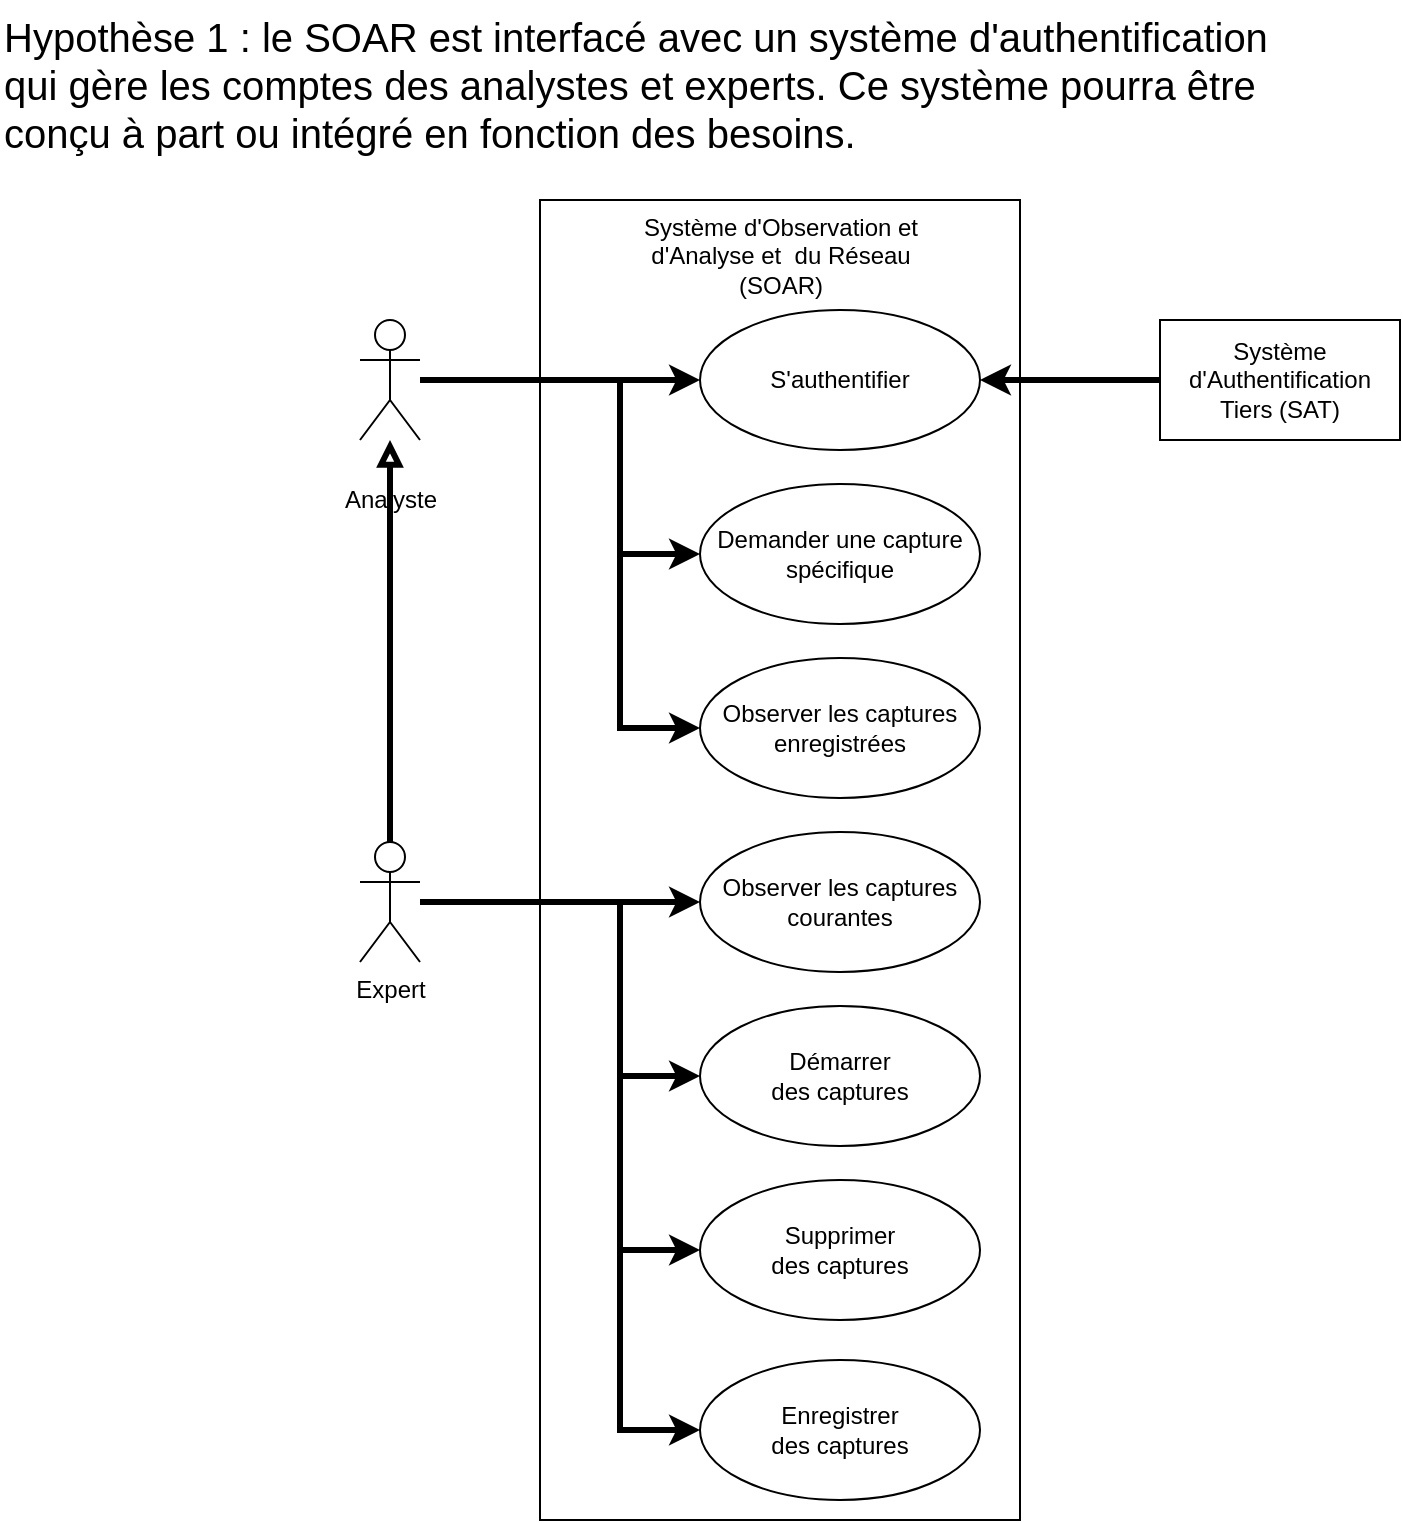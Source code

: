 <mxfile version="21.5.0" type="device" pages="2">
  <diagram id="DIqVZYVPKxm5ljpdpIak" name="Cas d&#39;utilisation">
    <mxGraphModel dx="1433" dy="751" grid="1" gridSize="10" guides="1" tooltips="1" connect="1" arrows="1" fold="1" page="1" pageScale="1" pageWidth="827" pageHeight="1169" math="0" shadow="0">
      <root>
        <mxCell id="0" />
        <mxCell id="1" parent="0" />
        <mxCell id="JOEnJOUyb9SJxBhTRt3t-5" value="Système d&#39;Observation et&lt;br&gt;d&#39;Analyse et&amp;nbsp; du Réseau&lt;br&gt;(SOAR)" style="html=1;verticalAlign=top;" parent="1" vertex="1">
          <mxGeometry x="280" y="220" width="240" height="660" as="geometry" />
        </mxCell>
        <mxCell id="JOEnJOUyb9SJxBhTRt3t-7" style="edgeStyle=orthogonalEdgeStyle;rounded=0;orthogonalLoop=1;jettySize=auto;html=1;endArrow=classic;endFill=1;strokeWidth=3;" parent="1" source="JOEnJOUyb9SJxBhTRt3t-1" target="JOEnJOUyb9SJxBhTRt3t-6" edge="1">
          <mxGeometry relative="1" as="geometry" />
        </mxCell>
        <mxCell id="JOEnJOUyb9SJxBhTRt3t-28" style="edgeStyle=orthogonalEdgeStyle;rounded=0;orthogonalLoop=1;jettySize=auto;html=1;endArrow=classic;endFill=1;strokeWidth=3;" parent="1" source="JOEnJOUyb9SJxBhTRt3t-1" target="JOEnJOUyb9SJxBhTRt3t-27" edge="1">
          <mxGeometry relative="1" as="geometry">
            <Array as="points">
              <mxPoint x="320" y="310" />
              <mxPoint x="320" y="397" />
            </Array>
          </mxGeometry>
        </mxCell>
        <mxCell id="JOEnJOUyb9SJxBhTRt3t-29" style="edgeStyle=orthogonalEdgeStyle;rounded=0;orthogonalLoop=1;jettySize=auto;html=1;endArrow=classic;endFill=1;strokeWidth=3;" parent="1" source="JOEnJOUyb9SJxBhTRt3t-1" target="JOEnJOUyb9SJxBhTRt3t-26" edge="1">
          <mxGeometry relative="1" as="geometry">
            <Array as="points">
              <mxPoint x="320" y="310" />
              <mxPoint x="320" y="484" />
            </Array>
          </mxGeometry>
        </mxCell>
        <mxCell id="JOEnJOUyb9SJxBhTRt3t-1" value="Analyste" style="shape=umlActor;verticalLabelPosition=bottom;verticalAlign=middle;html=1;" parent="1" vertex="1">
          <mxGeometry x="190" y="280" width="30" height="60" as="geometry" />
        </mxCell>
        <mxCell id="JOEnJOUyb9SJxBhTRt3t-3" style="edgeStyle=orthogonalEdgeStyle;rounded=0;orthogonalLoop=1;jettySize=auto;html=1;endArrow=block;endFill=0;strokeWidth=3;" parent="1" source="JOEnJOUyb9SJxBhTRt3t-2" target="JOEnJOUyb9SJxBhTRt3t-1" edge="1">
          <mxGeometry relative="1" as="geometry" />
        </mxCell>
        <mxCell id="JOEnJOUyb9SJxBhTRt3t-30" style="edgeStyle=orthogonalEdgeStyle;rounded=0;orthogonalLoop=1;jettySize=auto;html=1;endArrow=classic;endFill=1;strokeWidth=3;" parent="1" source="JOEnJOUyb9SJxBhTRt3t-2" target="JOEnJOUyb9SJxBhTRt3t-9" edge="1">
          <mxGeometry relative="1" as="geometry">
            <Array as="points">
              <mxPoint x="280" y="571" />
              <mxPoint x="280" y="571" />
            </Array>
          </mxGeometry>
        </mxCell>
        <mxCell id="JOEnJOUyb9SJxBhTRt3t-31" style="edgeStyle=orthogonalEdgeStyle;rounded=0;orthogonalLoop=1;jettySize=auto;html=1;endArrow=classic;endFill=1;strokeWidth=3;" parent="1" source="JOEnJOUyb9SJxBhTRt3t-2" target="JOEnJOUyb9SJxBhTRt3t-10" edge="1">
          <mxGeometry relative="1" as="geometry">
            <Array as="points">
              <mxPoint x="320" y="571" />
              <mxPoint x="320" y="658" />
            </Array>
          </mxGeometry>
        </mxCell>
        <mxCell id="JOEnJOUyb9SJxBhTRt3t-32" style="edgeStyle=orthogonalEdgeStyle;rounded=0;orthogonalLoop=1;jettySize=auto;html=1;endArrow=classic;endFill=1;strokeWidth=3;" parent="1" source="JOEnJOUyb9SJxBhTRt3t-2" target="JOEnJOUyb9SJxBhTRt3t-11" edge="1">
          <mxGeometry relative="1" as="geometry">
            <Array as="points">
              <mxPoint x="320" y="571" />
              <mxPoint x="320" y="745" />
            </Array>
          </mxGeometry>
        </mxCell>
        <mxCell id="JOEnJOUyb9SJxBhTRt3t-2" value="Expert" style="shape=umlActor;verticalLabelPosition=bottom;verticalAlign=top;html=1;" parent="1" vertex="1">
          <mxGeometry x="190" y="541" width="30" height="60" as="geometry" />
        </mxCell>
        <mxCell id="JOEnJOUyb9SJxBhTRt3t-6" value="S&#39;authentifier" style="ellipse;whiteSpace=wrap;html=1;" parent="1" vertex="1">
          <mxGeometry x="360" y="275" width="140" height="70" as="geometry" />
        </mxCell>
        <mxCell id="JOEnJOUyb9SJxBhTRt3t-9" value="Observer les captures&lt;br&gt;courantes" style="ellipse;whiteSpace=wrap;html=1;" parent="1" vertex="1">
          <mxGeometry x="360" y="536" width="140" height="70" as="geometry" />
        </mxCell>
        <mxCell id="JOEnJOUyb9SJxBhTRt3t-10" value="Démarrer&lt;br&gt;des captures" style="ellipse;whiteSpace=wrap;html=1;" parent="1" vertex="1">
          <mxGeometry x="360" y="623" width="140" height="70" as="geometry" />
        </mxCell>
        <mxCell id="JOEnJOUyb9SJxBhTRt3t-11" value="Supprimer&lt;br&gt;des captures" style="ellipse;whiteSpace=wrap;html=1;" parent="1" vertex="1">
          <mxGeometry x="360" y="710" width="140" height="70" as="geometry" />
        </mxCell>
        <mxCell id="JOEnJOUyb9SJxBhTRt3t-26" value="Observer les captures&lt;br&gt;enregistrées" style="ellipse;whiteSpace=wrap;html=1;" parent="1" vertex="1">
          <mxGeometry x="360" y="449" width="140" height="70" as="geometry" />
        </mxCell>
        <mxCell id="JOEnJOUyb9SJxBhTRt3t-27" value="Demander une capture&lt;br&gt;spécifique" style="ellipse;whiteSpace=wrap;html=1;" parent="1" vertex="1">
          <mxGeometry x="360" y="362" width="140" height="70" as="geometry" />
        </mxCell>
        <mxCell id="O3LRscZVwoZkh5BAsU8o-1" value="Enregistrer&lt;br&gt;des captures" style="ellipse;whiteSpace=wrap;html=1;" parent="1" vertex="1">
          <mxGeometry x="360" y="800" width="140" height="70" as="geometry" />
        </mxCell>
        <mxCell id="O3LRscZVwoZkh5BAsU8o-2" style="edgeStyle=orthogonalEdgeStyle;rounded=0;orthogonalLoop=1;jettySize=auto;html=1;endArrow=classic;endFill=1;strokeWidth=3;" parent="1" source="JOEnJOUyb9SJxBhTRt3t-2" target="O3LRscZVwoZkh5BAsU8o-1" edge="1">
          <mxGeometry relative="1" as="geometry">
            <Array as="points">
              <mxPoint x="320" y="571" />
              <mxPoint x="320" y="835" />
            </Array>
          </mxGeometry>
        </mxCell>
        <mxCell id="iGKAIolN2ZO826p3tywY-2" value="Hypothèse 1 : le SOAR est interfacé avec un système d&#39;authentification qui gère les comptes des analystes et experts. Ce système pourra être conçu à part ou intégré en fonction des besoins." style="text;html=1;strokeColor=none;fillColor=none;align=left;verticalAlign=top;whiteSpace=wrap;rounded=0;fontSize=20;" parent="1" vertex="1">
          <mxGeometry x="10" y="120" width="640" height="100" as="geometry" />
        </mxCell>
        <mxCell id="iGKAIolN2ZO826p3tywY-4" style="edgeStyle=orthogonalEdgeStyle;rounded=0;orthogonalLoop=1;jettySize=auto;html=1;fontSize=12;strokeWidth=3;" parent="1" source="iGKAIolN2ZO826p3tywY-3" target="JOEnJOUyb9SJxBhTRt3t-6" edge="1">
          <mxGeometry relative="1" as="geometry" />
        </mxCell>
        <mxCell id="iGKAIolN2ZO826p3tywY-3" value="Système d&#39;Authentification&lt;br&gt;Tiers (SAT)" style="rounded=0;whiteSpace=wrap;html=1;fontSize=12;align=center;" parent="1" vertex="1">
          <mxGeometry x="590" y="280" width="120" height="60" as="geometry" />
        </mxCell>
      </root>
    </mxGraphModel>
  </diagram>
  <diagram id="ZEnNyK5AEZnJP0tSi-L5" name="Activités">
    <mxGraphModel dx="1752" dy="1654" grid="1" gridSize="10" guides="1" tooltips="1" connect="1" arrows="1" fold="1" page="1" pageScale="1" pageWidth="827" pageHeight="1169" math="0" shadow="0">
      <root>
        <mxCell id="S9qCdcLRZVfNC3w6PutM-0" />
        <mxCell id="S9qCdcLRZVfNC3w6PutM-1" parent="S9qCdcLRZVfNC3w6PutM-0" />
        <mxCell id="2QbaHEwzH14cysp2B7wd-0" value="" style="rounded=0;whiteSpace=wrap;html=1;" parent="S9qCdcLRZVfNC3w6PutM-1" vertex="1">
          <mxGeometry x="320" y="-420" width="240" height="400" as="geometry" />
        </mxCell>
        <mxCell id="_U7OGRrR2ULJxom2kXA7-19" value="Activités du cas d&#39;utilisation &quot;S&#39;authentifier&quot;" style="shape=umlFrame;whiteSpace=wrap;html=1;width=270;height=30;boundedLbl=1;verticalAlign=middle;align=left;spacingLeft=5;" parent="S9qCdcLRZVfNC3w6PutM-1" vertex="1">
          <mxGeometry x="-200" y="-500" width="800" height="520" as="geometry" />
        </mxCell>
        <mxCell id="_U7OGRrR2ULJxom2kXA7-39" value="Activités du cas d&#39;utilisation &quot;Demander une capture spécifique&quot;" style="shape=umlFrame;whiteSpace=wrap;html=1;width=360;height=30;boundedLbl=1;verticalAlign=middle;align=left;spacingLeft=5;" parent="S9qCdcLRZVfNC3w6PutM-1" vertex="1">
          <mxGeometry x="40" y="160" width="560" height="400" as="geometry" />
        </mxCell>
        <mxCell id="nfGt8PAzte9HpJvGnNqL-7" value="" style="rounded=0;whiteSpace=wrap;html=1;" parent="S9qCdcLRZVfNC3w6PutM-1" vertex="1">
          <mxGeometry x="-160" y="-420" width="240" height="400" as="geometry" />
        </mxCell>
        <mxCell id="lRThjBFoWjCmWjWxzz1Y-3" value="" style="rounded=0;whiteSpace=wrap;html=1;" parent="S9qCdcLRZVfNC3w6PutM-1" vertex="1">
          <mxGeometry x="80" y="-420" width="240" height="400" as="geometry" />
        </mxCell>
        <mxCell id="nfGt8PAzte9HpJvGnNqL-6" value="Analyste" style="rounded=0;whiteSpace=wrap;html=1;" parent="S9qCdcLRZVfNC3w6PutM-1" vertex="1">
          <mxGeometry x="-160" y="-460" width="240" height="40" as="geometry" />
        </mxCell>
        <mxCell id="lRThjBFoWjCmWjWxzz1Y-6" value="SAOR" style="rounded=0;whiteSpace=wrap;html=1;" parent="S9qCdcLRZVfNC3w6PutM-1" vertex="1">
          <mxGeometry x="80" y="-460" width="240" height="40" as="geometry" />
        </mxCell>
        <mxCell id="_U7OGRrR2ULJxom2kXA7-0" style="edgeStyle=orthogonalEdgeStyle;rounded=0;orthogonalLoop=1;jettySize=auto;html=1;endArrow=classic;endFill=1;strokeWidth=3;" parent="S9qCdcLRZVfNC3w6PutM-1" source="nfGt8PAzte9HpJvGnNqL-0" target="lRThjBFoWjCmWjWxzz1Y-5" edge="1">
          <mxGeometry relative="1" as="geometry" />
        </mxCell>
        <mxCell id="_U7OGRrR2ULJxom2kXA7-5" style="edgeStyle=orthogonalEdgeStyle;rounded=0;orthogonalLoop=1;jettySize=auto;html=1;endArrow=classic;endFill=1;strokeWidth=3;" parent="S9qCdcLRZVfNC3w6PutM-1" source="_U7OGRrR2ULJxom2kXA7-3" target="nfGt8PAzte9HpJvGnNqL-0" edge="1">
          <mxGeometry relative="1" as="geometry" />
        </mxCell>
        <mxCell id="_U7OGRrR2ULJxom2kXA7-6" value="[entrées invalides]" style="edgeLabel;html=1;align=center;verticalAlign=middle;resizable=0;points=[];" parent="_U7OGRrR2ULJxom2kXA7-5" vertex="1" connectable="0">
          <mxGeometry x="0.227" y="-3" relative="1" as="geometry">
            <mxPoint x="44.31" y="-12" as="offset" />
          </mxGeometry>
        </mxCell>
        <mxCell id="_U7OGRrR2ULJxom2kXA7-9" style="edgeStyle=orthogonalEdgeStyle;rounded=0;orthogonalLoop=1;jettySize=auto;html=1;endArrow=classic;endFill=1;strokeWidth=3;" parent="S9qCdcLRZVfNC3w6PutM-1" source="lRThjBFoWjCmWjWxzz1Y-0" target="nfGt8PAzte9HpJvGnNqL-0" edge="1">
          <mxGeometry x="-160" y="-420" as="geometry" />
        </mxCell>
        <mxCell id="lRThjBFoWjCmWjWxzz1Y-0" value="" style="ellipse;fillColor=#000000;strokeColor=none;" parent="S9qCdcLRZVfNC3w6PutM-1" vertex="1">
          <mxGeometry x="-55" y="-380" width="30" height="30" as="geometry" />
        </mxCell>
        <mxCell id="nfGt8PAzte9HpJvGnNqL-0" value="Remplir le formulaire&lt;br&gt;d&#39;authentification" style="html=1;align=center;verticalAlign=top;rounded=1;absoluteArcSize=1;arcSize=10;dashed=0;" parent="S9qCdcLRZVfNC3w6PutM-1" vertex="1">
          <mxGeometry x="-110" y="-320" width="140" height="40" as="geometry" />
        </mxCell>
        <mxCell id="_U7OGRrR2ULJxom2kXA7-4" style="edgeStyle=orthogonalEdgeStyle;rounded=0;orthogonalLoop=1;jettySize=auto;html=1;endArrow=classic;endFill=1;strokeWidth=3;" parent="S9qCdcLRZVfNC3w6PutM-1" source="lRThjBFoWjCmWjWxzz1Y-5" target="_U7OGRrR2ULJxom2kXA7-3" edge="1">
          <mxGeometry x="80" y="-420" as="geometry" />
        </mxCell>
        <mxCell id="lRThjBFoWjCmWjWxzz1Y-5" value="Vérifier les entrées&lt;br&gt;utilisateur" style="html=1;align=center;verticalAlign=top;rounded=1;absoluteArcSize=1;arcSize=10;dashed=0;" parent="S9qCdcLRZVfNC3w6PutM-1" vertex="1">
          <mxGeometry x="130" y="-320" width="140" height="40" as="geometry" />
        </mxCell>
        <mxCell id="_U7OGRrR2ULJxom2kXA7-10" style="edgeStyle=orthogonalEdgeStyle;rounded=0;orthogonalLoop=1;jettySize=auto;html=1;endArrow=classic;endFill=1;strokeWidth=3;" parent="S9qCdcLRZVfNC3w6PutM-1" source="_U7OGRrR2ULJxom2kXA7-3" target="2QbaHEwzH14cysp2B7wd-3" edge="1">
          <mxGeometry x="80" y="-420" as="geometry">
            <mxPoint x="200.034" y="-190.0" as="targetPoint" />
          </mxGeometry>
        </mxCell>
        <mxCell id="2QbaHEwzH14cysp2B7wd-6" value="[entrées valides]&lt;br&gt;" style="edgeLabel;html=1;align=center;verticalAlign=middle;resizable=0;points=[];fontSize=12;" parent="_U7OGRrR2ULJxom2kXA7-10" vertex="1" connectable="0">
          <mxGeometry relative="1" as="geometry">
            <mxPoint x="-20" y="-17" as="offset" />
          </mxGeometry>
        </mxCell>
        <mxCell id="_U7OGRrR2ULJxom2kXA7-3" value="" style="rhombus;" parent="S9qCdcLRZVfNC3w6PutM-1" vertex="1">
          <mxGeometry x="185" y="-250" width="30" height="30" as="geometry" />
        </mxCell>
        <mxCell id="_U7OGRrR2ULJxom2kXA7-14" style="edgeStyle=orthogonalEdgeStyle;rounded=0;orthogonalLoop=1;jettySize=auto;html=1;endArrow=classic;endFill=1;strokeWidth=3;" parent="S9qCdcLRZVfNC3w6PutM-1" source="_U7OGRrR2ULJxom2kXA7-12" target="_U7OGRrR2ULJxom2kXA7-13" edge="1">
          <mxGeometry x="80" y="-404" as="geometry">
            <Array as="points">
              <mxPoint x="50" y="-134" />
              <mxPoint x="50" y="-134" />
            </Array>
          </mxGeometry>
        </mxCell>
        <mxCell id="_U7OGRrR2ULJxom2kXA7-12" value="Créer une session" style="html=1;align=center;verticalAlign=top;rounded=1;absoluteArcSize=1;arcSize=10;dashed=0;" parent="S9qCdcLRZVfNC3w6PutM-1" vertex="1">
          <mxGeometry x="130" y="-154" width="140" height="40" as="geometry" />
        </mxCell>
        <mxCell id="_U7OGRrR2ULJxom2kXA7-13" value="" style="ellipse;html=1;shape=endState;fillColor=#000000;strokeColor=#000000;" parent="S9qCdcLRZVfNC3w6PutM-1" vertex="1">
          <mxGeometry x="-55" y="-149" width="30" height="30" as="geometry" />
        </mxCell>
        <mxCell id="_U7OGRrR2ULJxom2kXA7-15" value="Créer" style="edgeStyle=orthogonalEdgeStyle;rounded=0;orthogonalLoop=1;jettySize=auto;html=1;endArrow=classic;endFill=1;strokeWidth=3;dashed=1;" parent="S9qCdcLRZVfNC3w6PutM-1" source="_U7OGRrR2ULJxom2kXA7-12" target="_U7OGRrR2ULJxom2kXA7-16" edge="1">
          <mxGeometry x="80" y="-420" as="geometry">
            <mxPoint x="129" y="-2.274e-13" as="sourcePoint" />
            <Array as="points">
              <mxPoint x="200" y="-100" />
              <mxPoint x="200" y="-100" />
            </Array>
          </mxGeometry>
        </mxCell>
        <mxCell id="_U7OGRrR2ULJxom2kXA7-16" value=":Token" style="fontStyle=4;" parent="S9qCdcLRZVfNC3w6PutM-1" vertex="1">
          <mxGeometry x="155" y="-70" width="90" height="40" as="geometry" />
        </mxCell>
        <mxCell id="_U7OGRrR2ULJxom2kXA7-20" value="" style="rounded=0;whiteSpace=wrap;html=1;" parent="S9qCdcLRZVfNC3w6PutM-1" vertex="1">
          <mxGeometry x="80" y="240" width="240" height="280" as="geometry" />
        </mxCell>
        <mxCell id="_U7OGRrR2ULJxom2kXA7-21" value="" style="rounded=0;whiteSpace=wrap;html=1;" parent="S9qCdcLRZVfNC3w6PutM-1" vertex="1">
          <mxGeometry x="320" y="241" width="240" height="280" as="geometry" />
        </mxCell>
        <mxCell id="_U7OGRrR2ULJxom2kXA7-22" value="Analyste" style="rounded=0;whiteSpace=wrap;html=1;" parent="S9qCdcLRZVfNC3w6PutM-1" vertex="1">
          <mxGeometry x="80" y="200" width="240" height="40" as="geometry" />
        </mxCell>
        <mxCell id="_U7OGRrR2ULJxom2kXA7-23" value="SAOR" style="rounded=0;whiteSpace=wrap;html=1;" parent="S9qCdcLRZVfNC3w6PutM-1" vertex="1">
          <mxGeometry x="320" y="200" width="240" height="40" as="geometry" />
        </mxCell>
        <mxCell id="_U7OGRrR2ULJxom2kXA7-24" style="edgeStyle=orthogonalEdgeStyle;rounded=0;orthogonalLoop=1;jettySize=auto;html=1;endArrow=classic;endFill=1;strokeWidth=3;" parent="S9qCdcLRZVfNC3w6PutM-1" source="_U7OGRrR2ULJxom2kXA7-29" target="_U7OGRrR2ULJxom2kXA7-31" edge="1">
          <mxGeometry relative="1" as="geometry" />
        </mxCell>
        <mxCell id="_U7OGRrR2ULJxom2kXA7-27" style="edgeStyle=orthogonalEdgeStyle;rounded=0;orthogonalLoop=1;jettySize=auto;html=1;endArrow=classic;endFill=1;strokeWidth=3;" parent="S9qCdcLRZVfNC3w6PutM-1" source="_U7OGRrR2ULJxom2kXA7-28" target="_U7OGRrR2ULJxom2kXA7-29" edge="1">
          <mxGeometry x="80" y="240" as="geometry" />
        </mxCell>
        <mxCell id="_U7OGRrR2ULJxom2kXA7-28" value="" style="ellipse;fillColor=#000000;strokeColor=none;" parent="S9qCdcLRZVfNC3w6PutM-1" vertex="1">
          <mxGeometry x="185" y="280" width="30" height="30" as="geometry" />
        </mxCell>
        <mxCell id="_U7OGRrR2ULJxom2kXA7-29" value="Remplir le formulaire&lt;br&gt;de demande de capture" style="html=1;align=center;verticalAlign=top;rounded=1;absoluteArcSize=1;arcSize=10;dashed=0;" parent="S9qCdcLRZVfNC3w6PutM-1" vertex="1">
          <mxGeometry x="130" y="340" width="140" height="40" as="geometry" />
        </mxCell>
        <mxCell id="6-VwPEtWoeQ1a2vVjjmk-0" style="edgeStyle=orthogonalEdgeStyle;rounded=0;orthogonalLoop=1;jettySize=auto;html=1;endArrow=classic;endFill=1;strokeWidth=3;" parent="S9qCdcLRZVfNC3w6PutM-1" source="_U7OGRrR2ULJxom2kXA7-31" target="_U7OGRrR2ULJxom2kXA7-36" edge="1">
          <mxGeometry relative="1" as="geometry">
            <Array as="points">
              <mxPoint x="440" y="425" />
            </Array>
          </mxGeometry>
        </mxCell>
        <mxCell id="6-VwPEtWoeQ1a2vVjjmk-1" style="edgeStyle=orthogonalEdgeStyle;rounded=0;orthogonalLoop=1;jettySize=auto;html=1;endArrow=classic;endFill=1;strokeWidth=3;dashed=1;" parent="S9qCdcLRZVfNC3w6PutM-1" source="_U7OGRrR2ULJxom2kXA7-31" target="_U7OGRrR2ULJxom2kXA7-38" edge="1">
          <mxGeometry relative="1" as="geometry">
            <Array as="points">
              <mxPoint x="460" y="410" />
              <mxPoint x="460" y="410" />
            </Array>
          </mxGeometry>
        </mxCell>
        <mxCell id="6-VwPEtWoeQ1a2vVjjmk-16" value="Créer" style="edgeLabel;html=1;align=center;verticalAlign=middle;resizable=0;points=[];" parent="6-VwPEtWoeQ1a2vVjjmk-1" vertex="1" connectable="0">
          <mxGeometry x="0.212" y="-2" relative="1" as="geometry">
            <mxPoint y="-13" as="offset" />
          </mxGeometry>
        </mxCell>
        <mxCell id="_U7OGRrR2ULJxom2kXA7-31" value="Enregistrer la demande&lt;br&gt;de capture" style="html=1;align=center;verticalAlign=top;rounded=1;absoluteArcSize=1;arcSize=10;dashed=0;" parent="S9qCdcLRZVfNC3w6PutM-1" vertex="1">
          <mxGeometry x="370" y="340" width="140" height="40" as="geometry" />
        </mxCell>
        <mxCell id="_U7OGRrR2ULJxom2kXA7-36" value="" style="ellipse;html=1;shape=endState;fillColor=#000000;strokeColor=#000000;" parent="S9qCdcLRZVfNC3w6PutM-1" vertex="1">
          <mxGeometry x="185" y="410" width="30" height="30" as="geometry" />
        </mxCell>
        <mxCell id="_U7OGRrR2ULJxom2kXA7-38" value=":Demande" style="fontStyle=4;" parent="S9qCdcLRZVfNC3w6PutM-1" vertex="1">
          <mxGeometry x="414" y="450" width="90" height="40" as="geometry" />
        </mxCell>
        <mxCell id="6-VwPEtWoeQ1a2vVjjmk-2" value="Activités du cas d&#39;utilisation &quot;Observer des captures enregistrées&quot;" style="shape=umlFrame;whiteSpace=wrap;html=1;width=360;height=30;boundedLbl=1;verticalAlign=middle;align=left;spacingLeft=5;" parent="S9qCdcLRZVfNC3w6PutM-1" vertex="1">
          <mxGeometry x="40" y="600" width="560" height="400" as="geometry" />
        </mxCell>
        <mxCell id="6-VwPEtWoeQ1a2vVjjmk-3" value="" style="rounded=0;whiteSpace=wrap;html=1;" parent="S9qCdcLRZVfNC3w6PutM-1" vertex="1">
          <mxGeometry x="80" y="680" width="240" height="280" as="geometry" />
        </mxCell>
        <mxCell id="6-VwPEtWoeQ1a2vVjjmk-4" value="" style="rounded=0;whiteSpace=wrap;html=1;" parent="S9qCdcLRZVfNC3w6PutM-1" vertex="1">
          <mxGeometry x="320" y="680" width="240" height="280" as="geometry" />
        </mxCell>
        <mxCell id="6-VwPEtWoeQ1a2vVjjmk-5" value="Analyste" style="rounded=0;whiteSpace=wrap;html=1;" parent="S9qCdcLRZVfNC3w6PutM-1" vertex="1">
          <mxGeometry x="80" y="640" width="240" height="40" as="geometry" />
        </mxCell>
        <mxCell id="6-VwPEtWoeQ1a2vVjjmk-6" value="SAOR" style="rounded=0;whiteSpace=wrap;html=1;" parent="S9qCdcLRZVfNC3w6PutM-1" vertex="1">
          <mxGeometry x="320" y="640" width="240" height="40" as="geometry" />
        </mxCell>
        <mxCell id="6-VwPEtWoeQ1a2vVjjmk-7" style="edgeStyle=orthogonalEdgeStyle;rounded=0;orthogonalLoop=1;jettySize=auto;html=1;endArrow=classic;endFill=1;strokeWidth=3;" parent="S9qCdcLRZVfNC3w6PutM-1" source="6-VwPEtWoeQ1a2vVjjmk-10" target="6-VwPEtWoeQ1a2vVjjmk-13" edge="1">
          <mxGeometry relative="1" as="geometry" />
        </mxCell>
        <mxCell id="6-VwPEtWoeQ1a2vVjjmk-8" style="edgeStyle=orthogonalEdgeStyle;rounded=0;orthogonalLoop=1;jettySize=auto;html=1;endArrow=classic;endFill=1;strokeWidth=3;" parent="S9qCdcLRZVfNC3w6PutM-1" source="6-VwPEtWoeQ1a2vVjjmk-9" target="6-VwPEtWoeQ1a2vVjjmk-10" edge="1">
          <mxGeometry x="80" y="680" as="geometry" />
        </mxCell>
        <mxCell id="6-VwPEtWoeQ1a2vVjjmk-9" value="" style="ellipse;fillColor=#000000;strokeColor=none;" parent="S9qCdcLRZVfNC3w6PutM-1" vertex="1">
          <mxGeometry x="185" y="720" width="30" height="30" as="geometry" />
        </mxCell>
        <mxCell id="6-VwPEtWoeQ1a2vVjjmk-10" value="Sélectionner la capture&lt;br&gt;à observer" style="html=1;align=center;verticalAlign=top;rounded=1;absoluteArcSize=1;arcSize=10;dashed=0;" parent="S9qCdcLRZVfNC3w6PutM-1" vertex="1">
          <mxGeometry x="130" y="780" width="140" height="40" as="geometry" />
        </mxCell>
        <mxCell id="6-VwPEtWoeQ1a2vVjjmk-23" style="edgeStyle=orthogonalEdgeStyle;rounded=0;orthogonalLoop=1;jettySize=auto;html=1;entryX=0.5;entryY=0;entryDx=0;entryDy=0;endArrow=classic;endFill=1;strokeWidth=3;" parent="S9qCdcLRZVfNC3w6PutM-1" source="6-VwPEtWoeQ1a2vVjjmk-13" target="6-VwPEtWoeQ1a2vVjjmk-22" edge="1">
          <mxGeometry relative="1" as="geometry">
            <Array as="points">
              <mxPoint x="440" y="840" />
              <mxPoint x="200" y="840" />
            </Array>
          </mxGeometry>
        </mxCell>
        <mxCell id="6-VwPEtWoeQ1a2vVjjmk-13" value="Ouvrir la capture" style="html=1;align=center;verticalAlign=top;rounded=1;absoluteArcSize=1;arcSize=10;dashed=0;" parent="S9qCdcLRZVfNC3w6PutM-1" vertex="1">
          <mxGeometry x="370" y="780" width="140" height="40" as="geometry" />
        </mxCell>
        <mxCell id="6-VwPEtWoeQ1a2vVjjmk-17" value=":Capture" style="fontStyle=4;" parent="S9qCdcLRZVfNC3w6PutM-1" vertex="1">
          <mxGeometry x="395" y="700" width="90" height="40" as="geometry" />
        </mxCell>
        <mxCell id="6-VwPEtWoeQ1a2vVjjmk-18" style="edgeStyle=orthogonalEdgeStyle;rounded=0;orthogonalLoop=1;jettySize=auto;html=1;endArrow=classic;endFill=1;strokeWidth=3;dashed=1;" parent="S9qCdcLRZVfNC3w6PutM-1" source="6-VwPEtWoeQ1a2vVjjmk-13" target="6-VwPEtWoeQ1a2vVjjmk-17" edge="1">
          <mxGeometry relative="1" as="geometry">
            <mxPoint x="470" y="390" as="sourcePoint" />
            <mxPoint x="470" y="460" as="targetPoint" />
            <Array as="points">
              <mxPoint x="440" y="760" />
              <mxPoint x="440" y="760" />
            </Array>
          </mxGeometry>
        </mxCell>
        <mxCell id="6-VwPEtWoeQ1a2vVjjmk-27" style="edgeStyle=orthogonalEdgeStyle;rounded=0;orthogonalLoop=1;jettySize=auto;html=1;endArrow=classic;endFill=1;strokeWidth=3;" parent="S9qCdcLRZVfNC3w6PutM-1" source="6-VwPEtWoeQ1a2vVjjmk-21" target="6-VwPEtWoeQ1a2vVjjmk-25" edge="1">
          <mxGeometry relative="1" as="geometry">
            <Array as="points">
              <mxPoint x="440" y="935" />
            </Array>
          </mxGeometry>
        </mxCell>
        <mxCell id="6-VwPEtWoeQ1a2vVjjmk-21" value="Afficher la capture" style="html=1;align=center;verticalAlign=top;rounded=1;absoluteArcSize=1;arcSize=10;dashed=0;" parent="S9qCdcLRZVfNC3w6PutM-1" vertex="1">
          <mxGeometry x="370" y="860" width="140" height="40" as="geometry" />
        </mxCell>
        <mxCell id="6-VwPEtWoeQ1a2vVjjmk-24" style="edgeStyle=orthogonalEdgeStyle;rounded=0;orthogonalLoop=1;jettySize=auto;html=1;endArrow=classic;endFill=1;strokeWidth=3;" parent="S9qCdcLRZVfNC3w6PutM-1" source="6-VwPEtWoeQ1a2vVjjmk-22" target="6-VwPEtWoeQ1a2vVjjmk-21" edge="1">
          <mxGeometry relative="1" as="geometry" />
        </mxCell>
        <mxCell id="6-VwPEtWoeQ1a2vVjjmk-22" value="Sélectionner &lt;br&gt;les statistiques à afficher" style="html=1;align=center;verticalAlign=top;rounded=1;absoluteArcSize=1;arcSize=10;dashed=0;" parent="S9qCdcLRZVfNC3w6PutM-1" vertex="1">
          <mxGeometry x="130" y="860" width="140" height="40" as="geometry" />
        </mxCell>
        <mxCell id="6-VwPEtWoeQ1a2vVjjmk-25" value="" style="ellipse;html=1;shape=endState;fillColor=#000000;strokeColor=#000000;" parent="S9qCdcLRZVfNC3w6PutM-1" vertex="1">
          <mxGeometry x="185" y="920" width="30" height="30" as="geometry" />
        </mxCell>
        <mxCell id="8Pls1dABDaVJi_l4zL08-0" value="Activités du cas d&#39;utilisation &quot;Observer des captures courantes&quot;" style="shape=umlFrame;whiteSpace=wrap;html=1;width=360;height=30;boundedLbl=1;verticalAlign=middle;align=left;spacingLeft=5;" parent="S9qCdcLRZVfNC3w6PutM-1" vertex="1">
          <mxGeometry x="680" y="600" width="560" height="400" as="geometry" />
        </mxCell>
        <mxCell id="8Pls1dABDaVJi_l4zL08-1" value="" style="rounded=0;whiteSpace=wrap;html=1;" parent="S9qCdcLRZVfNC3w6PutM-1" vertex="1">
          <mxGeometry x="720" y="680" width="240" height="280" as="geometry" />
        </mxCell>
        <mxCell id="8Pls1dABDaVJi_l4zL08-2" value="" style="rounded=0;whiteSpace=wrap;html=1;" parent="S9qCdcLRZVfNC3w6PutM-1" vertex="1">
          <mxGeometry x="960" y="680" width="240" height="280" as="geometry" />
        </mxCell>
        <mxCell id="8Pls1dABDaVJi_l4zL08-3" value="Expert" style="rounded=0;whiteSpace=wrap;html=1;" parent="S9qCdcLRZVfNC3w6PutM-1" vertex="1">
          <mxGeometry x="720" y="640" width="240" height="40" as="geometry" />
        </mxCell>
        <mxCell id="8Pls1dABDaVJi_l4zL08-4" value="SAOR" style="rounded=0;whiteSpace=wrap;html=1;" parent="S9qCdcLRZVfNC3w6PutM-1" vertex="1">
          <mxGeometry x="960" y="640" width="240" height="40" as="geometry" />
        </mxCell>
        <mxCell id="8Pls1dABDaVJi_l4zL08-5" style="edgeStyle=orthogonalEdgeStyle;rounded=0;orthogonalLoop=1;jettySize=auto;html=1;endArrow=classic;endFill=1;strokeWidth=3;" parent="S9qCdcLRZVfNC3w6PutM-1" source="8Pls1dABDaVJi_l4zL08-8" target="8Pls1dABDaVJi_l4zL08-10" edge="1">
          <mxGeometry relative="1" as="geometry" />
        </mxCell>
        <mxCell id="8Pls1dABDaVJi_l4zL08-6" style="edgeStyle=orthogonalEdgeStyle;rounded=0;orthogonalLoop=1;jettySize=auto;html=1;endArrow=classic;endFill=1;strokeWidth=3;" parent="S9qCdcLRZVfNC3w6PutM-1" source="8Pls1dABDaVJi_l4zL08-7" target="8Pls1dABDaVJi_l4zL08-8" edge="1">
          <mxGeometry x="720" y="680" as="geometry" />
        </mxCell>
        <mxCell id="8Pls1dABDaVJi_l4zL08-7" value="" style="ellipse;fillColor=#000000;strokeColor=none;" parent="S9qCdcLRZVfNC3w6PutM-1" vertex="1">
          <mxGeometry x="825" y="720" width="30" height="30" as="geometry" />
        </mxCell>
        <mxCell id="8Pls1dABDaVJi_l4zL08-8" value="Sélectionner la capture&lt;br&gt;à observer" style="html=1;align=center;verticalAlign=top;rounded=1;absoluteArcSize=1;arcSize=10;dashed=0;" parent="S9qCdcLRZVfNC3w6PutM-1" vertex="1">
          <mxGeometry x="770" y="780" width="140" height="40" as="geometry" />
        </mxCell>
        <mxCell id="8Pls1dABDaVJi_l4zL08-9" style="edgeStyle=orthogonalEdgeStyle;rounded=0;orthogonalLoop=1;jettySize=auto;html=1;entryX=0.5;entryY=0;entryDx=0;entryDy=0;endArrow=classic;endFill=1;strokeWidth=3;" parent="S9qCdcLRZVfNC3w6PutM-1" source="8Pls1dABDaVJi_l4zL08-10" target="8Pls1dABDaVJi_l4zL08-16" edge="1">
          <mxGeometry relative="1" as="geometry">
            <Array as="points">
              <mxPoint x="1080" y="840" />
              <mxPoint x="840" y="840" />
            </Array>
          </mxGeometry>
        </mxCell>
        <mxCell id="8Pls1dABDaVJi_l4zL08-10" value="Ouvrir la capture" style="html=1;align=center;verticalAlign=top;rounded=1;absoluteArcSize=1;arcSize=10;dashed=0;" parent="S9qCdcLRZVfNC3w6PutM-1" vertex="1">
          <mxGeometry x="1010" y="780" width="140" height="40" as="geometry" />
        </mxCell>
        <mxCell id="8Pls1dABDaVJi_l4zL08-11" value=":Capture" style="fontStyle=4;" parent="S9qCdcLRZVfNC3w6PutM-1" vertex="1">
          <mxGeometry x="1035" y="700" width="90" height="40" as="geometry" />
        </mxCell>
        <mxCell id="8Pls1dABDaVJi_l4zL08-12" style="edgeStyle=orthogonalEdgeStyle;rounded=0;orthogonalLoop=1;jettySize=auto;html=1;endArrow=classic;endFill=1;strokeWidth=3;dashed=1;" parent="S9qCdcLRZVfNC3w6PutM-1" source="8Pls1dABDaVJi_l4zL08-10" target="8Pls1dABDaVJi_l4zL08-11" edge="1">
          <mxGeometry relative="1" as="geometry">
            <mxPoint x="1110" y="390" as="sourcePoint" />
            <mxPoint x="1110" y="460" as="targetPoint" />
            <Array as="points">
              <mxPoint x="1080" y="760" />
              <mxPoint x="1080" y="760" />
            </Array>
          </mxGeometry>
        </mxCell>
        <mxCell id="8Pls1dABDaVJi_l4zL08-13" style="edgeStyle=orthogonalEdgeStyle;rounded=0;orthogonalLoop=1;jettySize=auto;html=1;endArrow=classic;endFill=1;strokeWidth=3;" parent="S9qCdcLRZVfNC3w6PutM-1" source="8Pls1dABDaVJi_l4zL08-14" target="8Pls1dABDaVJi_l4zL08-17" edge="1">
          <mxGeometry relative="1" as="geometry">
            <Array as="points">
              <mxPoint x="1080" y="935" />
            </Array>
          </mxGeometry>
        </mxCell>
        <mxCell id="8Pls1dABDaVJi_l4zL08-14" value="Afficher la capture" style="html=1;align=center;verticalAlign=top;rounded=1;absoluteArcSize=1;arcSize=10;dashed=0;" parent="S9qCdcLRZVfNC3w6PutM-1" vertex="1">
          <mxGeometry x="1010" y="860" width="140" height="40" as="geometry" />
        </mxCell>
        <mxCell id="8Pls1dABDaVJi_l4zL08-15" style="edgeStyle=orthogonalEdgeStyle;rounded=0;orthogonalLoop=1;jettySize=auto;html=1;endArrow=classic;endFill=1;strokeWidth=3;" parent="S9qCdcLRZVfNC3w6PutM-1" source="8Pls1dABDaVJi_l4zL08-16" target="8Pls1dABDaVJi_l4zL08-14" edge="1">
          <mxGeometry relative="1" as="geometry" />
        </mxCell>
        <mxCell id="8Pls1dABDaVJi_l4zL08-16" value="Sélectionner &lt;br&gt;les statistiques à afficher" style="html=1;align=center;verticalAlign=top;rounded=1;absoluteArcSize=1;arcSize=10;dashed=0;" parent="S9qCdcLRZVfNC3w6PutM-1" vertex="1">
          <mxGeometry x="770" y="860" width="140" height="40" as="geometry" />
        </mxCell>
        <mxCell id="8Pls1dABDaVJi_l4zL08-17" value="" style="ellipse;html=1;shape=endState;fillColor=#000000;strokeColor=#000000;" parent="S9qCdcLRZVfNC3w6PutM-1" vertex="1">
          <mxGeometry x="825" y="920" width="30" height="30" as="geometry" />
        </mxCell>
        <mxCell id="r-fVnQoobiLQAtNrYvot-0" value="Activités du cas d&#39;utilisation &quot;&lt;span style=&quot;text-align: center&quot;&gt;Démarrer&amp;nbsp;&lt;/span&gt;&lt;span style=&quot;text-align: center&quot;&gt;des captures&lt;/span&gt;&quot;" style="shape=umlFrame;whiteSpace=wrap;html=1;width=389;height=30;boundedLbl=1;verticalAlign=middle;align=left;spacingLeft=5;" parent="S9qCdcLRZVfNC3w6PutM-1" vertex="1">
          <mxGeometry x="681" y="160" width="560" height="400" as="geometry" />
        </mxCell>
        <mxCell id="r-fVnQoobiLQAtNrYvot-1" value="" style="rounded=0;whiteSpace=wrap;html=1;" parent="S9qCdcLRZVfNC3w6PutM-1" vertex="1">
          <mxGeometry x="721" y="240" width="240" height="280" as="geometry" />
        </mxCell>
        <mxCell id="r-fVnQoobiLQAtNrYvot-2" value="" style="rounded=0;whiteSpace=wrap;html=1;" parent="S9qCdcLRZVfNC3w6PutM-1" vertex="1">
          <mxGeometry x="961" y="240" width="240" height="280" as="geometry" />
        </mxCell>
        <mxCell id="r-fVnQoobiLQAtNrYvot-3" value="Expert" style="rounded=0;whiteSpace=wrap;html=1;" parent="S9qCdcLRZVfNC3w6PutM-1" vertex="1">
          <mxGeometry x="721" y="200" width="240" height="40" as="geometry" />
        </mxCell>
        <mxCell id="r-fVnQoobiLQAtNrYvot-4" value="SAOR" style="rounded=0;whiteSpace=wrap;html=1;" parent="S9qCdcLRZVfNC3w6PutM-1" vertex="1">
          <mxGeometry x="961" y="200" width="240" height="40" as="geometry" />
        </mxCell>
        <mxCell id="r-fVnQoobiLQAtNrYvot-5" style="edgeStyle=orthogonalEdgeStyle;rounded=0;orthogonalLoop=1;jettySize=auto;html=1;endArrow=classic;endFill=1;strokeWidth=3;" parent="S9qCdcLRZVfNC3w6PutM-1" source="r-fVnQoobiLQAtNrYvot-8" target="r-fVnQoobiLQAtNrYvot-10" edge="1">
          <mxGeometry relative="1" as="geometry" />
        </mxCell>
        <mxCell id="r-fVnQoobiLQAtNrYvot-6" style="edgeStyle=orthogonalEdgeStyle;rounded=0;orthogonalLoop=1;jettySize=auto;html=1;endArrow=classic;endFill=1;strokeWidth=3;" parent="S9qCdcLRZVfNC3w6PutM-1" source="r-fVnQoobiLQAtNrYvot-7" target="r-fVnQoobiLQAtNrYvot-8" edge="1">
          <mxGeometry x="721" y="240" as="geometry" />
        </mxCell>
        <mxCell id="r-fVnQoobiLQAtNrYvot-7" value="" style="ellipse;fillColor=#000000;strokeColor=none;" parent="S9qCdcLRZVfNC3w6PutM-1" vertex="1">
          <mxGeometry x="826" y="280" width="30" height="30" as="geometry" />
        </mxCell>
        <mxCell id="r-fVnQoobiLQAtNrYvot-8" value="Sélectionner la demande&lt;br&gt;à traiter" style="html=1;align=center;verticalAlign=top;rounded=1;absoluteArcSize=1;arcSize=10;dashed=0;" parent="S9qCdcLRZVfNC3w6PutM-1" vertex="1">
          <mxGeometry x="771" y="340" width="140" height="40" as="geometry" />
        </mxCell>
        <mxCell id="NLsEsUYIerXnUwsqk1JV-3" style="edgeStyle=orthogonalEdgeStyle;rounded=0;orthogonalLoop=1;jettySize=auto;html=1;endArrow=classic;endFill=1;strokeWidth=3;" parent="S9qCdcLRZVfNC3w6PutM-1" source="r-fVnQoobiLQAtNrYvot-10" target="NLsEsUYIerXnUwsqk1JV-0" edge="1">
          <mxGeometry relative="1" as="geometry" />
        </mxCell>
        <mxCell id="r-fVnQoobiLQAtNrYvot-10" value="Analyser la demande" style="html=1;align=center;verticalAlign=top;rounded=1;absoluteArcSize=1;arcSize=10;dashed=0;" parent="S9qCdcLRZVfNC3w6PutM-1" vertex="1">
          <mxGeometry x="1011" y="340" width="140" height="40" as="geometry" />
        </mxCell>
        <mxCell id="r-fVnQoobiLQAtNrYvot-11" value=":Demande" style="fontStyle=4;" parent="S9qCdcLRZVfNC3w6PutM-1" vertex="1">
          <mxGeometry x="1036" y="260" width="90" height="40" as="geometry" />
        </mxCell>
        <mxCell id="r-fVnQoobiLQAtNrYvot-12" style="edgeStyle=orthogonalEdgeStyle;rounded=0;orthogonalLoop=1;jettySize=auto;html=1;endArrow=classic;endFill=1;strokeWidth=3;dashed=1;" parent="S9qCdcLRZVfNC3w6PutM-1" source="r-fVnQoobiLQAtNrYvot-10" target="r-fVnQoobiLQAtNrYvot-11" edge="1">
          <mxGeometry relative="1" as="geometry">
            <mxPoint x="1111" y="-50" as="sourcePoint" />
            <mxPoint x="1111" y="20" as="targetPoint" />
            <Array as="points">
              <mxPoint x="1081" y="320" />
              <mxPoint x="1081" y="320" />
            </Array>
          </mxGeometry>
        </mxCell>
        <mxCell id="r-fVnQoobiLQAtNrYvot-17" value="" style="ellipse;html=1;shape=endState;fillColor=#000000;strokeColor=#000000;" parent="S9qCdcLRZVfNC3w6PutM-1" vertex="1">
          <mxGeometry x="826" y="471" width="30" height="30" as="geometry" />
        </mxCell>
        <mxCell id="NLsEsUYIerXnUwsqk1JV-1" style="edgeStyle=orthogonalEdgeStyle;rounded=0;orthogonalLoop=1;jettySize=auto;html=1;endArrow=classic;endFill=1;strokeWidth=3;" parent="S9qCdcLRZVfNC3w6PutM-1" source="NLsEsUYIerXnUwsqk1JV-0" target="r-fVnQoobiLQAtNrYvot-8" edge="1">
          <mxGeometry relative="1" as="geometry" />
        </mxCell>
        <mxCell id="NLsEsUYIerXnUwsqk1JV-2" value="[demande refusée]" style="edgeLabel;html=1;align=center;verticalAlign=middle;resizable=0;points=[];" parent="NLsEsUYIerXnUwsqk1JV-1" vertex="1" connectable="0">
          <mxGeometry x="0.215" relative="1" as="geometry">
            <mxPoint as="offset" />
          </mxGeometry>
        </mxCell>
        <mxCell id="NLsEsUYIerXnUwsqk1JV-5" value="[demande acceptée]" style="edgeStyle=orthogonalEdgeStyle;rounded=0;orthogonalLoop=1;jettySize=auto;html=1;endArrow=classic;endFill=1;strokeWidth=3;" parent="S9qCdcLRZVfNC3w6PutM-1" source="NLsEsUYIerXnUwsqk1JV-0" target="NLsEsUYIerXnUwsqk1JV-4" edge="1">
          <mxGeometry x="-0.545" relative="1" as="geometry">
            <mxPoint as="offset" />
          </mxGeometry>
        </mxCell>
        <mxCell id="NLsEsUYIerXnUwsqk1JV-0" value="" style="rhombus;" parent="S9qCdcLRZVfNC3w6PutM-1" vertex="1">
          <mxGeometry x="1066" y="400" width="30" height="30" as="geometry" />
        </mxCell>
        <mxCell id="NLsEsUYIerXnUwsqk1JV-6" style="edgeStyle=orthogonalEdgeStyle;rounded=0;orthogonalLoop=1;jettySize=auto;html=1;endArrow=classic;endFill=1;strokeWidth=3;" parent="S9qCdcLRZVfNC3w6PutM-1" source="NLsEsUYIerXnUwsqk1JV-4" target="r-fVnQoobiLQAtNrYvot-17" edge="1">
          <mxGeometry relative="1" as="geometry" />
        </mxCell>
        <mxCell id="NLsEsUYIerXnUwsqk1JV-4" value="Lancer la capture" style="html=1;align=center;verticalAlign=top;rounded=1;absoluteArcSize=1;arcSize=10;dashed=0;" parent="S9qCdcLRZVfNC3w6PutM-1" vertex="1">
          <mxGeometry x="1011" y="466" width="140" height="40" as="geometry" />
        </mxCell>
        <mxCell id="NLsEsUYIerXnUwsqk1JV-7" value="Activités du cas d&#39;utilisation &quot;&lt;span style=&quot;text-align: center&quot;&gt;Supprimer&amp;nbsp;&lt;/span&gt;&lt;span style=&quot;text-align: center&quot;&gt;des captures&lt;/span&gt;&quot;" style="shape=umlFrame;whiteSpace=wrap;html=1;width=389;height=30;boundedLbl=1;verticalAlign=middle;align=left;spacingLeft=5;" parent="S9qCdcLRZVfNC3w6PutM-1" vertex="1">
          <mxGeometry x="680" y="-200" width="560" height="320" as="geometry" />
        </mxCell>
        <mxCell id="NLsEsUYIerXnUwsqk1JV-8" value="" style="rounded=0;whiteSpace=wrap;html=1;" parent="S9qCdcLRZVfNC3w6PutM-1" vertex="1">
          <mxGeometry x="720" y="-120" width="240" height="200" as="geometry" />
        </mxCell>
        <mxCell id="NLsEsUYIerXnUwsqk1JV-9" value="" style="rounded=0;whiteSpace=wrap;html=1;" parent="S9qCdcLRZVfNC3w6PutM-1" vertex="1">
          <mxGeometry x="960" y="-120" width="240" height="200" as="geometry" />
        </mxCell>
        <mxCell id="NLsEsUYIerXnUwsqk1JV-10" value="Expert" style="rounded=0;whiteSpace=wrap;html=1;" parent="S9qCdcLRZVfNC3w6PutM-1" vertex="1">
          <mxGeometry x="720" y="-160" width="240" height="40" as="geometry" />
        </mxCell>
        <mxCell id="NLsEsUYIerXnUwsqk1JV-11" value="SAOR" style="rounded=0;whiteSpace=wrap;html=1;" parent="S9qCdcLRZVfNC3w6PutM-1" vertex="1">
          <mxGeometry x="960" y="-160" width="240" height="40" as="geometry" />
        </mxCell>
        <mxCell id="NLsEsUYIerXnUwsqk1JV-12" style="edgeStyle=orthogonalEdgeStyle;rounded=0;orthogonalLoop=1;jettySize=auto;html=1;endArrow=classic;endFill=1;strokeWidth=3;" parent="S9qCdcLRZVfNC3w6PutM-1" source="NLsEsUYIerXnUwsqk1JV-15" target="NLsEsUYIerXnUwsqk1JV-17" edge="1">
          <mxGeometry relative="1" as="geometry" />
        </mxCell>
        <mxCell id="NLsEsUYIerXnUwsqk1JV-13" style="edgeStyle=orthogonalEdgeStyle;rounded=0;orthogonalLoop=1;jettySize=auto;html=1;endArrow=classic;endFill=1;strokeWidth=3;" parent="S9qCdcLRZVfNC3w6PutM-1" source="NLsEsUYIerXnUwsqk1JV-14" target="NLsEsUYIerXnUwsqk1JV-15" edge="1">
          <mxGeometry x="720" y="-120" as="geometry" />
        </mxCell>
        <mxCell id="NLsEsUYIerXnUwsqk1JV-14" value="" style="ellipse;fillColor=#000000;strokeColor=none;" parent="S9qCdcLRZVfNC3w6PutM-1" vertex="1">
          <mxGeometry x="825" y="-80" width="30" height="30" as="geometry" />
        </mxCell>
        <mxCell id="NLsEsUYIerXnUwsqk1JV-15" value="Sélectionner la capture&lt;br&gt;à supprimer" style="html=1;align=center;verticalAlign=top;rounded=1;absoluteArcSize=1;arcSize=10;dashed=0;" parent="S9qCdcLRZVfNC3w6PutM-1" vertex="1">
          <mxGeometry x="770" y="-20" width="140" height="40" as="geometry" />
        </mxCell>
        <mxCell id="NLsEsUYIerXnUwsqk1JV-16" style="edgeStyle=orthogonalEdgeStyle;rounded=0;orthogonalLoop=1;jettySize=auto;html=1;endArrow=classic;endFill=1;strokeWidth=3;" parent="S9qCdcLRZVfNC3w6PutM-1" source="NLsEsUYIerXnUwsqk1JV-17" target="OIbOTQZyNCntY73zdLG--0" edge="1">
          <mxGeometry relative="1" as="geometry">
            <mxPoint x="1080" y="40.0" as="targetPoint" />
            <Array as="points">
              <mxPoint x="1080" y="60" />
            </Array>
          </mxGeometry>
        </mxCell>
        <mxCell id="NLsEsUYIerXnUwsqk1JV-17" value="Supprimer la capture" style="html=1;align=center;verticalAlign=top;rounded=1;absoluteArcSize=1;arcSize=10;dashed=0;" parent="S9qCdcLRZVfNC3w6PutM-1" vertex="1">
          <mxGeometry x="1010" y="-20" width="140" height="40" as="geometry" />
        </mxCell>
        <mxCell id="NLsEsUYIerXnUwsqk1JV-18" value=":Capture" style="fontStyle=4;" parent="S9qCdcLRZVfNC3w6PutM-1" vertex="1">
          <mxGeometry x="1035" y="-100" width="90" height="40" as="geometry" />
        </mxCell>
        <mxCell id="NLsEsUYIerXnUwsqk1JV-19" style="edgeStyle=orthogonalEdgeStyle;rounded=0;orthogonalLoop=1;jettySize=auto;html=1;endArrow=cross;endFill=0;strokeWidth=3;dashed=1;" parent="S9qCdcLRZVfNC3w6PutM-1" source="NLsEsUYIerXnUwsqk1JV-17" target="NLsEsUYIerXnUwsqk1JV-18" edge="1">
          <mxGeometry relative="1" as="geometry">
            <mxPoint x="1110" y="-410" as="sourcePoint" />
            <mxPoint x="1110" y="-340" as="targetPoint" />
            <Array as="points">
              <mxPoint x="1080" y="-40" />
              <mxPoint x="1080" y="-40" />
            </Array>
          </mxGeometry>
        </mxCell>
        <mxCell id="OIbOTQZyNCntY73zdLG--0" value="" style="ellipse;html=1;shape=endState;fillColor=#000000;strokeColor=#000000;" parent="S9qCdcLRZVfNC3w6PutM-1" vertex="1">
          <mxGeometry x="827" y="45" width="30" height="30" as="geometry" />
        </mxCell>
        <mxCell id="OIbOTQZyNCntY73zdLG--1" value="Activités du cas d&#39;utilisation &quot;&lt;span style=&quot;text-align: center&quot;&gt;Enregistrer&amp;nbsp;&lt;/span&gt;&lt;span style=&quot;text-align: center&quot;&gt;des captures&lt;/span&gt;&quot;" style="shape=umlFrame;whiteSpace=wrap;html=1;width=389;height=30;boundedLbl=1;verticalAlign=middle;align=left;spacingLeft=5;" parent="S9qCdcLRZVfNC3w6PutM-1" vertex="1">
          <mxGeometry x="681" y="-560" width="560" height="320" as="geometry" />
        </mxCell>
        <mxCell id="OIbOTQZyNCntY73zdLG--2" value="" style="rounded=0;whiteSpace=wrap;html=1;" parent="S9qCdcLRZVfNC3w6PutM-1" vertex="1">
          <mxGeometry x="721" y="-480" width="240" height="200" as="geometry" />
        </mxCell>
        <mxCell id="OIbOTQZyNCntY73zdLG--3" value="" style="rounded=0;whiteSpace=wrap;html=1;" parent="S9qCdcLRZVfNC3w6PutM-1" vertex="1">
          <mxGeometry x="961" y="-480" width="240" height="200" as="geometry" />
        </mxCell>
        <mxCell id="OIbOTQZyNCntY73zdLG--4" value="Expert" style="rounded=0;whiteSpace=wrap;html=1;" parent="S9qCdcLRZVfNC3w6PutM-1" vertex="1">
          <mxGeometry x="721" y="-520" width="240" height="40" as="geometry" />
        </mxCell>
        <mxCell id="OIbOTQZyNCntY73zdLG--5" value="SAOR" style="rounded=0;whiteSpace=wrap;html=1;" parent="S9qCdcLRZVfNC3w6PutM-1" vertex="1">
          <mxGeometry x="961" y="-520" width="240" height="40" as="geometry" />
        </mxCell>
        <mxCell id="OIbOTQZyNCntY73zdLG--6" style="edgeStyle=orthogonalEdgeStyle;rounded=0;orthogonalLoop=1;jettySize=auto;html=1;endArrow=classic;endFill=1;strokeWidth=3;" parent="S9qCdcLRZVfNC3w6PutM-1" source="OIbOTQZyNCntY73zdLG--9" target="OIbOTQZyNCntY73zdLG--11" edge="1">
          <mxGeometry relative="1" as="geometry" />
        </mxCell>
        <mxCell id="OIbOTQZyNCntY73zdLG--7" style="edgeStyle=orthogonalEdgeStyle;rounded=0;orthogonalLoop=1;jettySize=auto;html=1;endArrow=classic;endFill=1;strokeWidth=3;" parent="S9qCdcLRZVfNC3w6PutM-1" source="OIbOTQZyNCntY73zdLG--8" target="OIbOTQZyNCntY73zdLG--9" edge="1">
          <mxGeometry x="721" y="-480" as="geometry" />
        </mxCell>
        <mxCell id="OIbOTQZyNCntY73zdLG--8" value="" style="ellipse;fillColor=#000000;strokeColor=none;" parent="S9qCdcLRZVfNC3w6PutM-1" vertex="1">
          <mxGeometry x="826" y="-440" width="30" height="30" as="geometry" />
        </mxCell>
        <mxCell id="OIbOTQZyNCntY73zdLG--9" value="Sélectionner la capture&lt;br&gt;à interrompre" style="html=1;align=center;verticalAlign=top;rounded=1;absoluteArcSize=1;arcSize=10;dashed=0;" parent="S9qCdcLRZVfNC3w6PutM-1" vertex="1">
          <mxGeometry x="771" y="-380" width="140" height="40" as="geometry" />
        </mxCell>
        <mxCell id="OIbOTQZyNCntY73zdLG--10" style="edgeStyle=orthogonalEdgeStyle;rounded=0;orthogonalLoop=1;jettySize=auto;html=1;endArrow=classic;endFill=1;strokeWidth=3;" parent="S9qCdcLRZVfNC3w6PutM-1" source="OIbOTQZyNCntY73zdLG--11" target="OIbOTQZyNCntY73zdLG--14" edge="1">
          <mxGeometry relative="1" as="geometry">
            <mxPoint x="1081" y="-320.0" as="targetPoint" />
            <Array as="points">
              <mxPoint x="1081" y="-300" />
            </Array>
          </mxGeometry>
        </mxCell>
        <mxCell id="OIbOTQZyNCntY73zdLG--11" value="Arrêter et enregistrer&amp;nbsp;&lt;br&gt;la capture" style="html=1;align=center;verticalAlign=top;rounded=1;absoluteArcSize=1;arcSize=10;dashed=0;" parent="S9qCdcLRZVfNC3w6PutM-1" vertex="1">
          <mxGeometry x="1011" y="-380" width="140" height="40" as="geometry" />
        </mxCell>
        <mxCell id="OIbOTQZyNCntY73zdLG--12" value=":Capture" style="fontStyle=4;" parent="S9qCdcLRZVfNC3w6PutM-1" vertex="1">
          <mxGeometry x="1036" y="-460" width="90" height="40" as="geometry" />
        </mxCell>
        <mxCell id="OIbOTQZyNCntY73zdLG--13" style="edgeStyle=orthogonalEdgeStyle;rounded=0;orthogonalLoop=1;jettySize=auto;html=1;endArrow=classic;endFill=1;strokeWidth=3;dashed=1;" parent="S9qCdcLRZVfNC3w6PutM-1" source="OIbOTQZyNCntY73zdLG--11" target="OIbOTQZyNCntY73zdLG--12" edge="1">
          <mxGeometry relative="1" as="geometry">
            <mxPoint x="1111" y="-770" as="sourcePoint" />
            <mxPoint x="1111" y="-700" as="targetPoint" />
            <Array as="points">
              <mxPoint x="1081" y="-400" />
              <mxPoint x="1081" y="-400" />
            </Array>
          </mxGeometry>
        </mxCell>
        <mxCell id="OIbOTQZyNCntY73zdLG--14" value="" style="ellipse;html=1;shape=endState;fillColor=#000000;strokeColor=#000000;" parent="S9qCdcLRZVfNC3w6PutM-1" vertex="1">
          <mxGeometry x="828" y="-315" width="30" height="30" as="geometry" />
        </mxCell>
        <mxCell id="2QbaHEwzH14cysp2B7wd-1" value="SAT" style="rounded=0;whiteSpace=wrap;html=1;" parent="S9qCdcLRZVfNC3w6PutM-1" vertex="1">
          <mxGeometry x="320" y="-460" width="240" height="40" as="geometry" />
        </mxCell>
        <mxCell id="2QbaHEwzH14cysp2B7wd-3" value="Vérifier l&#39;authentification" style="html=1;align=center;verticalAlign=top;rounded=1;absoluteArcSize=1;arcSize=10;dashed=0;" parent="S9qCdcLRZVfNC3w6PutM-1" vertex="1">
          <mxGeometry x="370" y="-255" width="140" height="40" as="geometry" />
        </mxCell>
        <mxCell id="2QbaHEwzH14cysp2B7wd-7" style="edgeStyle=orthogonalEdgeStyle;rounded=0;orthogonalLoop=1;jettySize=auto;html=1;strokeWidth=3;fontSize=12;" parent="S9qCdcLRZVfNC3w6PutM-1" source="2QbaHEwzH14cysp2B7wd-4" target="nfGt8PAzte9HpJvGnNqL-0" edge="1">
          <mxGeometry relative="1" as="geometry" />
        </mxCell>
        <mxCell id="2QbaHEwzH14cysp2B7wd-8" value="[authentification invalide]" style="edgeLabel;html=1;align=center;verticalAlign=middle;resizable=0;points=[];fontSize=12;" parent="2QbaHEwzH14cysp2B7wd-7" vertex="1" connectable="0">
          <mxGeometry x="-0.004" y="-1" relative="1" as="geometry">
            <mxPoint x="58.53" y="-14" as="offset" />
          </mxGeometry>
        </mxCell>
        <mxCell id="2QbaHEwzH14cysp2B7wd-9" style="edgeStyle=orthogonalEdgeStyle;rounded=0;orthogonalLoop=1;jettySize=auto;html=1;strokeWidth=3;fontSize=12;" parent="S9qCdcLRZVfNC3w6PutM-1" source="2QbaHEwzH14cysp2B7wd-4" target="_U7OGRrR2ULJxom2kXA7-12" edge="1">
          <mxGeometry relative="1" as="geometry">
            <Array as="points">
              <mxPoint x="440" y="-134" />
            </Array>
          </mxGeometry>
        </mxCell>
        <mxCell id="2QbaHEwzH14cysp2B7wd-10" value="[authentification valide]" style="edgeLabel;html=1;align=center;verticalAlign=middle;resizable=0;points=[];fontSize=12;" parent="2QbaHEwzH14cysp2B7wd-9" vertex="1" connectable="0">
          <mxGeometry x="-0.278" y="1" relative="1" as="geometry">
            <mxPoint x="-5.47" y="12.94" as="offset" />
          </mxGeometry>
        </mxCell>
        <mxCell id="2QbaHEwzH14cysp2B7wd-4" value="" style="rhombus;" parent="S9qCdcLRZVfNC3w6PutM-1" vertex="1">
          <mxGeometry x="425" y="-190" width="30" height="30" as="geometry" />
        </mxCell>
        <mxCell id="2QbaHEwzH14cysp2B7wd-5" style="edgeStyle=orthogonalEdgeStyle;rounded=0;orthogonalLoop=1;jettySize=auto;html=1;endArrow=classic;endFill=1;strokeWidth=3;" parent="S9qCdcLRZVfNC3w6PutM-1" source="2QbaHEwzH14cysp2B7wd-3" target="2QbaHEwzH14cysp2B7wd-4" edge="1">
          <mxGeometry x="90" y="-410" as="geometry">
            <mxPoint x="380" y="-225" as="targetPoint" />
            <mxPoint x="225" y="-225" as="sourcePoint" />
          </mxGeometry>
        </mxCell>
      </root>
    </mxGraphModel>
  </diagram>
</mxfile>
